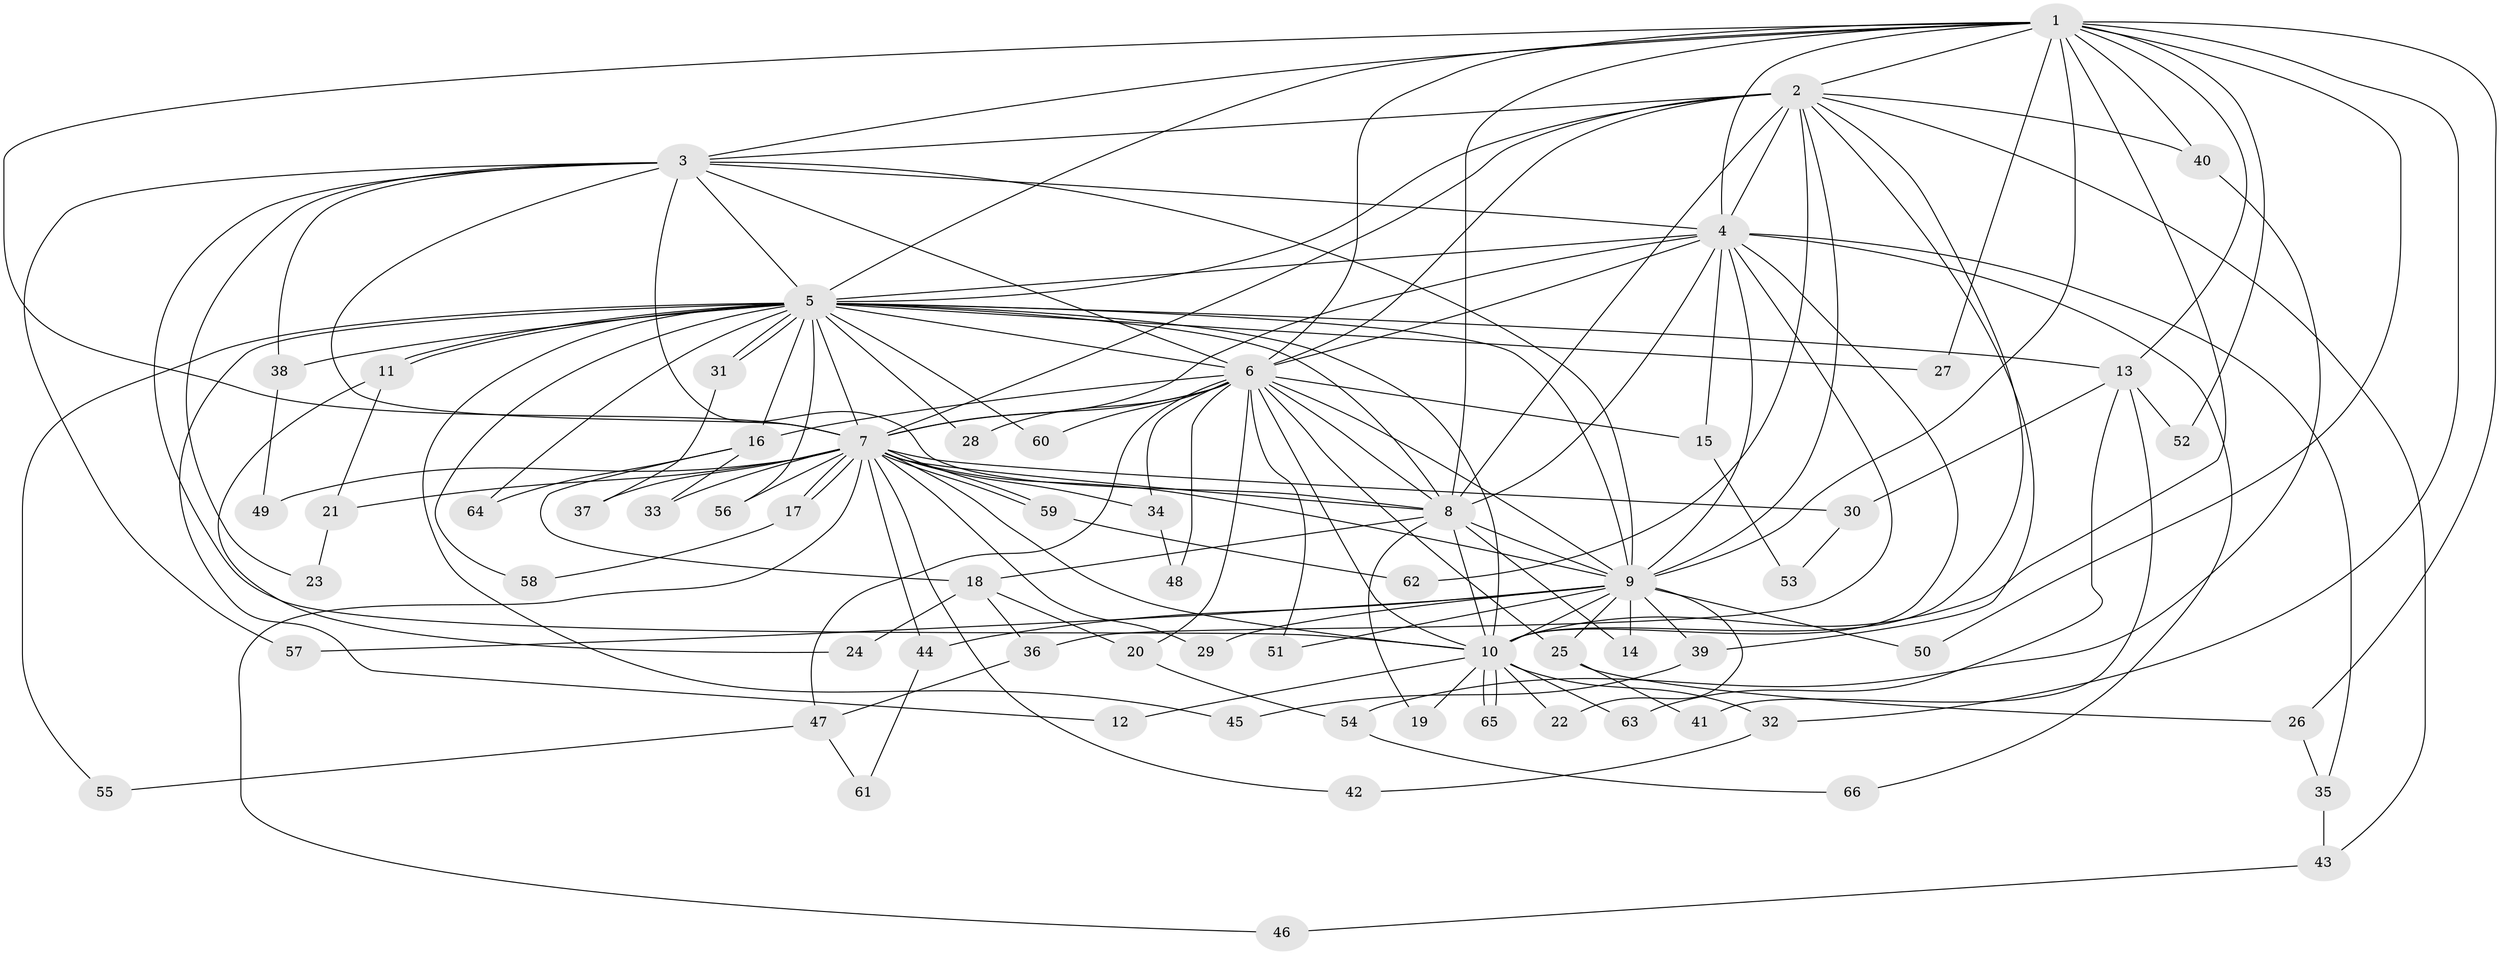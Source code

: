 // coarse degree distribution, {15: 0.0425531914893617, 11: 0.02127659574468085, 9: 0.02127659574468085, 24: 0.02127659574468085, 16: 0.02127659574468085, 22: 0.02127659574468085, 14: 0.02127659574468085, 4: 0.10638297872340426, 2: 0.3829787234042553, 3: 0.23404255319148937, 5: 0.0425531914893617, 1: 0.06382978723404255}
// Generated by graph-tools (version 1.1) at 2025/41/03/06/25 10:41:40]
// undirected, 66 vertices, 157 edges
graph export_dot {
graph [start="1"]
  node [color=gray90,style=filled];
  1;
  2;
  3;
  4;
  5;
  6;
  7;
  8;
  9;
  10;
  11;
  12;
  13;
  14;
  15;
  16;
  17;
  18;
  19;
  20;
  21;
  22;
  23;
  24;
  25;
  26;
  27;
  28;
  29;
  30;
  31;
  32;
  33;
  34;
  35;
  36;
  37;
  38;
  39;
  40;
  41;
  42;
  43;
  44;
  45;
  46;
  47;
  48;
  49;
  50;
  51;
  52;
  53;
  54;
  55;
  56;
  57;
  58;
  59;
  60;
  61;
  62;
  63;
  64;
  65;
  66;
  1 -- 2;
  1 -- 3;
  1 -- 4;
  1 -- 5;
  1 -- 6;
  1 -- 7;
  1 -- 8;
  1 -- 9;
  1 -- 10;
  1 -- 13;
  1 -- 26;
  1 -- 27;
  1 -- 32;
  1 -- 40;
  1 -- 50;
  1 -- 52;
  2 -- 3;
  2 -- 4;
  2 -- 5;
  2 -- 6;
  2 -- 7;
  2 -- 8;
  2 -- 9;
  2 -- 10;
  2 -- 39;
  2 -- 40;
  2 -- 43;
  2 -- 62;
  3 -- 4;
  3 -- 5;
  3 -- 6;
  3 -- 7;
  3 -- 8;
  3 -- 9;
  3 -- 10;
  3 -- 23;
  3 -- 38;
  3 -- 57;
  4 -- 5;
  4 -- 6;
  4 -- 7;
  4 -- 8;
  4 -- 9;
  4 -- 10;
  4 -- 15;
  4 -- 35;
  4 -- 36;
  4 -- 66;
  5 -- 6;
  5 -- 7;
  5 -- 8;
  5 -- 9;
  5 -- 10;
  5 -- 11;
  5 -- 11;
  5 -- 12;
  5 -- 13;
  5 -- 16;
  5 -- 27;
  5 -- 28;
  5 -- 31;
  5 -- 31;
  5 -- 38;
  5 -- 45;
  5 -- 55;
  5 -- 56;
  5 -- 58;
  5 -- 60;
  5 -- 64;
  6 -- 7;
  6 -- 8;
  6 -- 9;
  6 -- 10;
  6 -- 15;
  6 -- 16;
  6 -- 20;
  6 -- 25;
  6 -- 28;
  6 -- 34;
  6 -- 47;
  6 -- 48;
  6 -- 51;
  6 -- 60;
  7 -- 8;
  7 -- 9;
  7 -- 10;
  7 -- 17;
  7 -- 17;
  7 -- 21;
  7 -- 29;
  7 -- 30;
  7 -- 33;
  7 -- 34;
  7 -- 37;
  7 -- 42;
  7 -- 44;
  7 -- 46;
  7 -- 49;
  7 -- 56;
  7 -- 59;
  7 -- 59;
  8 -- 9;
  8 -- 10;
  8 -- 14;
  8 -- 18;
  8 -- 19;
  9 -- 10;
  9 -- 14;
  9 -- 22;
  9 -- 25;
  9 -- 29;
  9 -- 39;
  9 -- 44;
  9 -- 50;
  9 -- 51;
  9 -- 57;
  10 -- 12;
  10 -- 19;
  10 -- 22;
  10 -- 32;
  10 -- 63;
  10 -- 65;
  10 -- 65;
  11 -- 21;
  11 -- 24;
  13 -- 30;
  13 -- 41;
  13 -- 52;
  13 -- 63;
  15 -- 53;
  16 -- 18;
  16 -- 33;
  16 -- 64;
  17 -- 58;
  18 -- 20;
  18 -- 24;
  18 -- 36;
  20 -- 54;
  21 -- 23;
  25 -- 26;
  25 -- 41;
  26 -- 35;
  30 -- 53;
  31 -- 37;
  32 -- 42;
  34 -- 48;
  35 -- 43;
  36 -- 47;
  38 -- 49;
  39 -- 45;
  40 -- 54;
  43 -- 46;
  44 -- 61;
  47 -- 55;
  47 -- 61;
  54 -- 66;
  59 -- 62;
}
